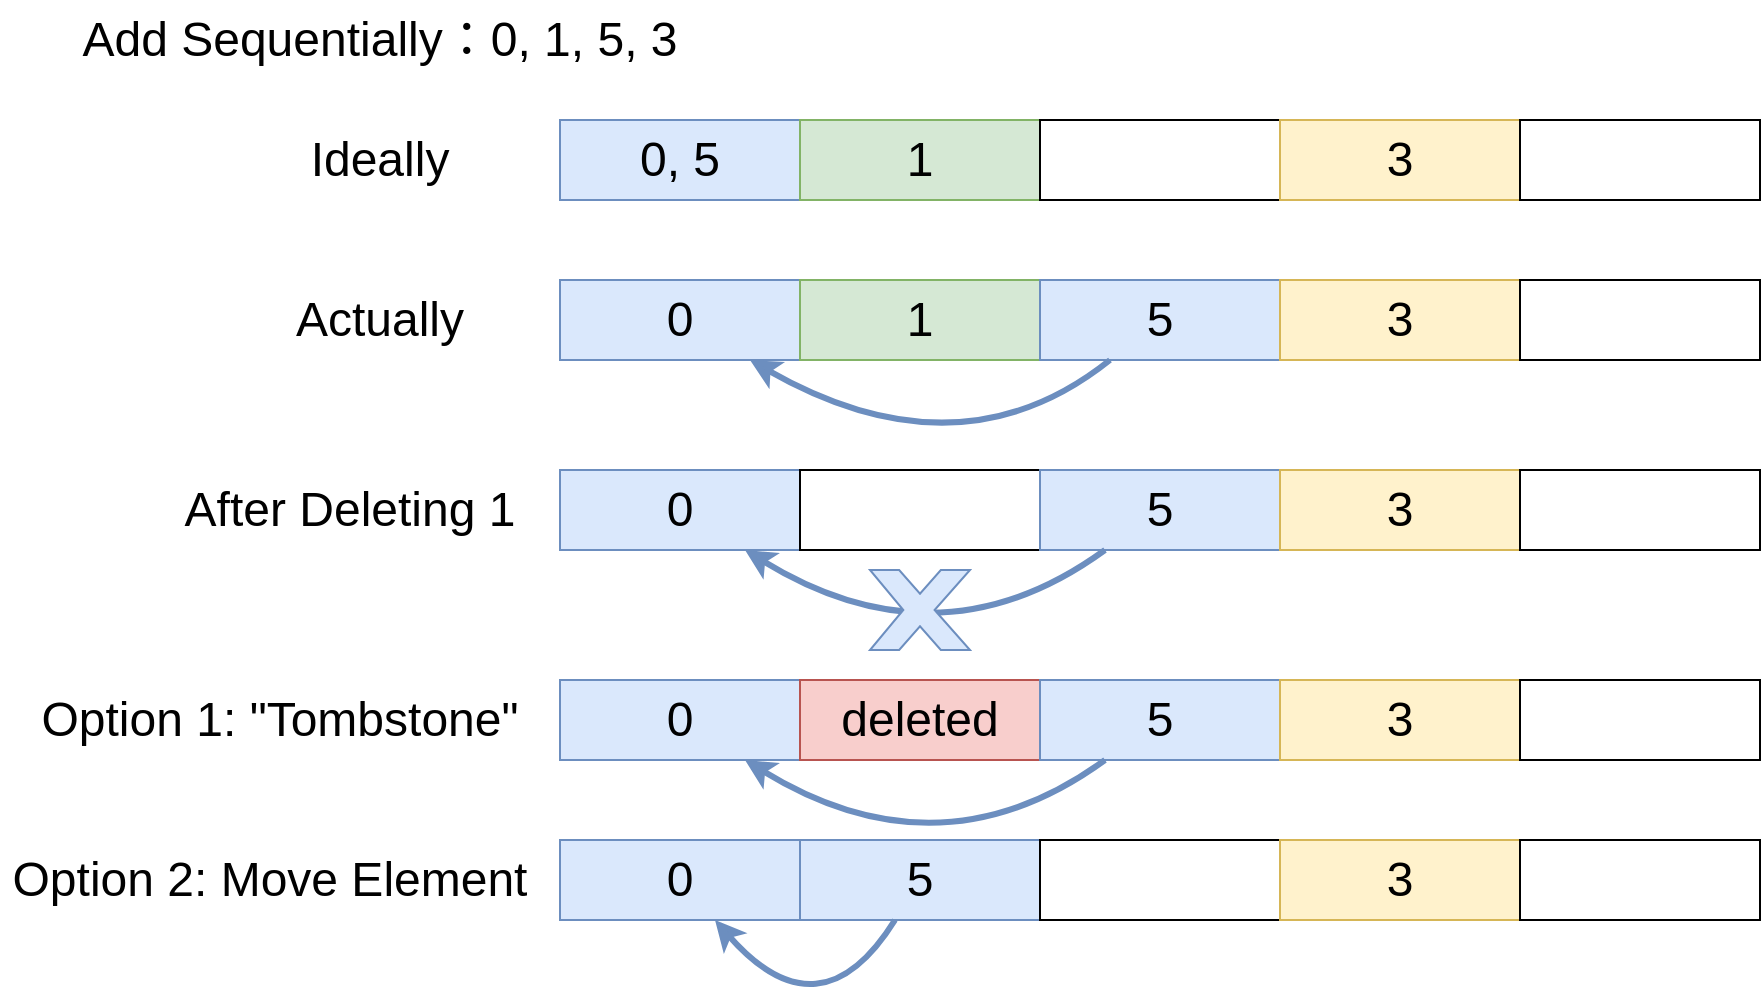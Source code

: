 <mxfile version="24.0.4" type="device">
  <diagram name="第 1 页" id="bkJjv-Hc_H5YmqZhhWNJ">
    <mxGraphModel dx="785" dy="650" grid="1" gridSize="10" guides="1" tooltips="1" connect="1" arrows="1" fold="1" page="1" pageScale="1" pageWidth="1600" pageHeight="1200" math="0" shadow="0">
      <root>
        <mxCell id="0" />
        <mxCell id="1" parent="0" />
        <mxCell id="4I_5iKiYspnkT2Ag9zU0-1" value="0, 5" style="rounded=0;whiteSpace=wrap;html=1;fontSize=24;fillColor=#dae8fc;strokeColor=#6c8ebf;" parent="1" vertex="1">
          <mxGeometry x="320" y="160" width="120" height="40" as="geometry" />
        </mxCell>
        <mxCell id="4I_5iKiYspnkT2Ag9zU0-2" value="1" style="rounded=0;whiteSpace=wrap;html=1;fontSize=24;fillColor=#d5e8d4;strokeColor=#82b366;" parent="1" vertex="1">
          <mxGeometry x="440" y="160" width="120" height="40" as="geometry" />
        </mxCell>
        <mxCell id="4I_5iKiYspnkT2Ag9zU0-3" value="" style="rounded=0;whiteSpace=wrap;html=1;fontSize=24;" parent="1" vertex="1">
          <mxGeometry x="560" y="160" width="120" height="40" as="geometry" />
        </mxCell>
        <mxCell id="4I_5iKiYspnkT2Ag9zU0-4" value="3" style="rounded=0;whiteSpace=wrap;html=1;fontSize=24;fillColor=#fff2cc;strokeColor=#d6b656;" parent="1" vertex="1">
          <mxGeometry x="680" y="160" width="120" height="40" as="geometry" />
        </mxCell>
        <mxCell id="4I_5iKiYspnkT2Ag9zU0-5" value="" style="rounded=0;whiteSpace=wrap;html=1;fontSize=24;" parent="1" vertex="1">
          <mxGeometry x="800" y="160" width="120" height="40" as="geometry" />
        </mxCell>
        <mxCell id="4I_5iKiYspnkT2Ag9zU0-6" value="0" style="rounded=0;whiteSpace=wrap;html=1;fontSize=24;fillColor=#dae8fc;strokeColor=#6c8ebf;" parent="1" vertex="1">
          <mxGeometry x="320" y="240" width="120" height="40" as="geometry" />
        </mxCell>
        <mxCell id="4I_5iKiYspnkT2Ag9zU0-7" value="1" style="rounded=0;whiteSpace=wrap;html=1;fontSize=24;fillColor=#d5e8d4;strokeColor=#82b366;" parent="1" vertex="1">
          <mxGeometry x="440" y="240" width="120" height="40" as="geometry" />
        </mxCell>
        <mxCell id="4I_5iKiYspnkT2Ag9zU0-8" value="5" style="rounded=0;whiteSpace=wrap;html=1;fontSize=24;fillColor=#dae8fc;strokeColor=#6c8ebf;" parent="1" vertex="1">
          <mxGeometry x="560" y="240" width="120" height="40" as="geometry" />
        </mxCell>
        <mxCell id="4I_5iKiYspnkT2Ag9zU0-9" value="3" style="rounded=0;whiteSpace=wrap;html=1;fontSize=24;fillColor=#fff2cc;strokeColor=#d6b656;" parent="1" vertex="1">
          <mxGeometry x="680" y="240" width="120" height="40" as="geometry" />
        </mxCell>
        <mxCell id="4I_5iKiYspnkT2Ag9zU0-10" value="" style="rounded=0;whiteSpace=wrap;html=1;fontSize=24;" parent="1" vertex="1">
          <mxGeometry x="800" y="240" width="120" height="40" as="geometry" />
        </mxCell>
        <mxCell id="4I_5iKiYspnkT2Ag9zU0-11" value="Ideally" style="text;html=1;strokeColor=none;fillColor=none;align=center;verticalAlign=middle;whiteSpace=wrap;rounded=0;fontSize=24;" parent="1" vertex="1">
          <mxGeometry x="180" y="160" width="100" height="40" as="geometry" />
        </mxCell>
        <mxCell id="4I_5iKiYspnkT2Ag9zU0-12" value="Actually" style="text;html=1;strokeColor=none;fillColor=none;align=center;verticalAlign=middle;whiteSpace=wrap;rounded=0;fontSize=24;" parent="1" vertex="1">
          <mxGeometry x="180" y="240" width="100" height="40" as="geometry" />
        </mxCell>
        <mxCell id="4I_5iKiYspnkT2Ag9zU0-13" value="Add Sequentially：0, 1, 5, 3" style="text;html=1;strokeColor=none;fillColor=none;align=center;verticalAlign=middle;whiteSpace=wrap;rounded=0;fontSize=24;" parent="1" vertex="1">
          <mxGeometry x="80" y="100" width="300" height="40" as="geometry" />
        </mxCell>
        <mxCell id="4I_5iKiYspnkT2Ag9zU0-14" value="" style="curved=1;endArrow=classic;html=1;rounded=0;strokeWidth=3;fillColor=#dae8fc;strokeColor=#6c8ebf;" parent="1" source="4I_5iKiYspnkT2Ag9zU0-8" target="4I_5iKiYspnkT2Ag9zU0-6" edge="1">
          <mxGeometry width="50" height="50" relative="1" as="geometry">
            <mxPoint x="520" y="380" as="sourcePoint" />
            <mxPoint x="470" y="430" as="targetPoint" />
            <Array as="points">
              <mxPoint x="520" y="340" />
            </Array>
          </mxGeometry>
        </mxCell>
        <mxCell id="4I_5iKiYspnkT2Ag9zU0-16" value="After Deleting 1" style="text;html=1;strokeColor=none;fillColor=none;align=center;verticalAlign=middle;whiteSpace=wrap;rounded=0;fontSize=24;" parent="1" vertex="1">
          <mxGeometry x="130" y="335" width="170" height="40" as="geometry" />
        </mxCell>
        <mxCell id="4I_5iKiYspnkT2Ag9zU0-17" value="0" style="rounded=0;whiteSpace=wrap;html=1;fontSize=24;fillColor=#dae8fc;strokeColor=#6c8ebf;" parent="1" vertex="1">
          <mxGeometry x="320" y="335" width="120" height="40" as="geometry" />
        </mxCell>
        <mxCell id="4I_5iKiYspnkT2Ag9zU0-18" value="" style="rounded=0;whiteSpace=wrap;html=1;fontSize=24;" parent="1" vertex="1">
          <mxGeometry x="440" y="335" width="120" height="40" as="geometry" />
        </mxCell>
        <mxCell id="4I_5iKiYspnkT2Ag9zU0-19" value="5" style="rounded=0;whiteSpace=wrap;html=1;fontSize=24;fillColor=#dae8fc;strokeColor=#6c8ebf;" parent="1" vertex="1">
          <mxGeometry x="560" y="335" width="120" height="40" as="geometry" />
        </mxCell>
        <mxCell id="4I_5iKiYspnkT2Ag9zU0-20" value="3" style="rounded=0;whiteSpace=wrap;html=1;fontSize=24;fillColor=#fff2cc;strokeColor=#d6b656;" parent="1" vertex="1">
          <mxGeometry x="680" y="335" width="120" height="40" as="geometry" />
        </mxCell>
        <mxCell id="4I_5iKiYspnkT2Ag9zU0-21" value="" style="rounded=0;whiteSpace=wrap;html=1;fontSize=24;" parent="1" vertex="1">
          <mxGeometry x="800" y="335" width="120" height="40" as="geometry" />
        </mxCell>
        <mxCell id="4I_5iKiYspnkT2Ag9zU0-22" value="" style="curved=1;endArrow=classic;html=1;rounded=0;strokeWidth=3;fillColor=#dae8fc;strokeColor=#6c8ebf;" parent="1" source="4I_5iKiYspnkT2Ag9zU0-19" target="4I_5iKiYspnkT2Ag9zU0-17" edge="1">
          <mxGeometry width="50" height="50" relative="1" as="geometry">
            <mxPoint x="520" y="395" as="sourcePoint" />
            <mxPoint x="470" y="445" as="targetPoint" />
            <Array as="points">
              <mxPoint x="510" y="435" />
            </Array>
          </mxGeometry>
        </mxCell>
        <mxCell id="4I_5iKiYspnkT2Ag9zU0-24" value="" style="verticalLabelPosition=bottom;verticalAlign=top;html=1;shape=mxgraph.basic.x;fillColor=#dae8fc;strokeColor=#6c8ebf;" parent="1" vertex="1">
          <mxGeometry x="475" y="385" width="50" height="40" as="geometry" />
        </mxCell>
        <mxCell id="4I_5iKiYspnkT2Ag9zU0-25" value="Option 1: &quot;Tombstone&quot;" style="text;html=1;strokeColor=none;fillColor=none;align=center;verticalAlign=middle;whiteSpace=wrap;rounded=0;fontSize=24;" parent="1" vertex="1">
          <mxGeometry x="50" y="440" width="260" height="40" as="geometry" />
        </mxCell>
        <mxCell id="4I_5iKiYspnkT2Ag9zU0-26" value="0" style="rounded=0;whiteSpace=wrap;html=1;fontSize=24;fillColor=#dae8fc;strokeColor=#6c8ebf;" parent="1" vertex="1">
          <mxGeometry x="320" y="440" width="120" height="40" as="geometry" />
        </mxCell>
        <mxCell id="4I_5iKiYspnkT2Ag9zU0-27" value="deleted" style="rounded=0;whiteSpace=wrap;html=1;fontSize=24;fillColor=#f8cecc;strokeColor=#b85450;" parent="1" vertex="1">
          <mxGeometry x="440" y="440" width="120" height="40" as="geometry" />
        </mxCell>
        <mxCell id="4I_5iKiYspnkT2Ag9zU0-28" value="5" style="rounded=0;whiteSpace=wrap;html=1;fontSize=24;fillColor=#dae8fc;strokeColor=#6c8ebf;" parent="1" vertex="1">
          <mxGeometry x="560" y="440" width="120" height="40" as="geometry" />
        </mxCell>
        <mxCell id="4I_5iKiYspnkT2Ag9zU0-29" value="3" style="rounded=0;whiteSpace=wrap;html=1;fontSize=24;fillColor=#fff2cc;strokeColor=#d6b656;" parent="1" vertex="1">
          <mxGeometry x="680" y="440" width="120" height="40" as="geometry" />
        </mxCell>
        <mxCell id="4I_5iKiYspnkT2Ag9zU0-30" value="" style="rounded=0;whiteSpace=wrap;html=1;fontSize=24;" parent="1" vertex="1">
          <mxGeometry x="800" y="440" width="120" height="40" as="geometry" />
        </mxCell>
        <mxCell id="4I_5iKiYspnkT2Ag9zU0-31" value="" style="curved=1;endArrow=classic;html=1;rounded=0;strokeWidth=3;fillColor=#dae8fc;strokeColor=#6c8ebf;" parent="1" source="4I_5iKiYspnkT2Ag9zU0-28" target="4I_5iKiYspnkT2Ag9zU0-26" edge="1">
          <mxGeometry width="50" height="50" relative="1" as="geometry">
            <mxPoint x="520" y="500" as="sourcePoint" />
            <mxPoint x="470" y="550" as="targetPoint" />
            <Array as="points">
              <mxPoint x="510" y="540" />
            </Array>
          </mxGeometry>
        </mxCell>
        <mxCell id="4I_5iKiYspnkT2Ag9zU0-33" value="Option 2: Move Element" style="text;html=1;strokeColor=none;fillColor=none;align=center;verticalAlign=middle;whiteSpace=wrap;rounded=0;fontSize=24;" parent="1" vertex="1">
          <mxGeometry x="40" y="520" width="270" height="40" as="geometry" />
        </mxCell>
        <mxCell id="4I_5iKiYspnkT2Ag9zU0-34" value="0" style="rounded=0;whiteSpace=wrap;html=1;fontSize=24;fillColor=#dae8fc;strokeColor=#6c8ebf;" parent="1" vertex="1">
          <mxGeometry x="320" y="520" width="120" height="40" as="geometry" />
        </mxCell>
        <mxCell id="4I_5iKiYspnkT2Ag9zU0-35" value="5" style="rounded=0;whiteSpace=wrap;html=1;fontSize=24;fillColor=#dae8fc;strokeColor=#6c8ebf;" parent="1" vertex="1">
          <mxGeometry x="440" y="520" width="120" height="40" as="geometry" />
        </mxCell>
        <mxCell id="4I_5iKiYspnkT2Ag9zU0-36" value="" style="rounded=0;whiteSpace=wrap;html=1;fontSize=24;" parent="1" vertex="1">
          <mxGeometry x="560" y="520" width="120" height="40" as="geometry" />
        </mxCell>
        <mxCell id="4I_5iKiYspnkT2Ag9zU0-37" value="3" style="rounded=0;whiteSpace=wrap;html=1;fontSize=24;fillColor=#fff2cc;strokeColor=#d6b656;" parent="1" vertex="1">
          <mxGeometry x="680" y="520" width="120" height="40" as="geometry" />
        </mxCell>
        <mxCell id="4I_5iKiYspnkT2Ag9zU0-38" value="" style="rounded=0;whiteSpace=wrap;html=1;fontSize=24;" parent="1" vertex="1">
          <mxGeometry x="800" y="520" width="120" height="40" as="geometry" />
        </mxCell>
        <mxCell id="4I_5iKiYspnkT2Ag9zU0-39" value="" style="curved=1;endArrow=classic;html=1;rounded=0;strokeWidth=3;fillColor=#dae8fc;strokeColor=#6c8ebf;" parent="1" source="4I_5iKiYspnkT2Ag9zU0-35" target="4I_5iKiYspnkT2Ag9zU0-34" edge="1">
          <mxGeometry width="50" height="50" relative="1" as="geometry">
            <mxPoint x="520" y="580" as="sourcePoint" />
            <mxPoint x="470" y="630" as="targetPoint" />
            <Array as="points">
              <mxPoint x="450" y="620" />
            </Array>
          </mxGeometry>
        </mxCell>
      </root>
    </mxGraphModel>
  </diagram>
</mxfile>
